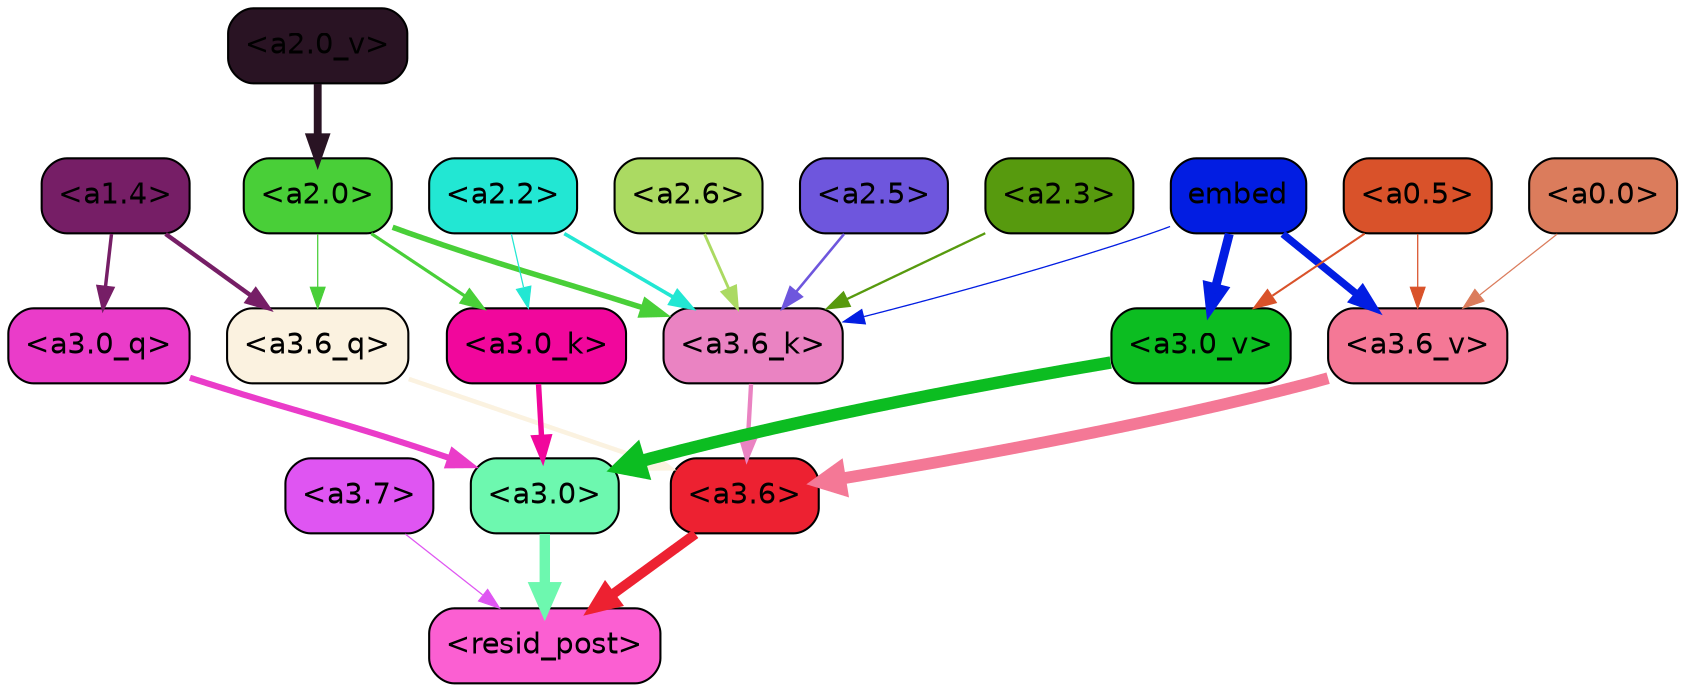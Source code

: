 strict digraph "" {
	graph [bgcolor=transparent,
		layout=dot,
		overlap=false,
		splines=true
	];
	"<a3.7>"	[color=black,
		fillcolor="#df55f2",
		fontname=Helvetica,
		shape=box,
		style="filled, rounded"];
	"<resid_post>"	[color=black,
		fillcolor="#fb5fd2",
		fontname=Helvetica,
		shape=box,
		style="filled, rounded"];
	"<a3.7>" -> "<resid_post>"	[color="#df55f2",
		penwidth=0.6];
	"<a3.6>"	[color=black,
		fillcolor="#ed2131",
		fontname=Helvetica,
		shape=box,
		style="filled, rounded"];
	"<a3.6>" -> "<resid_post>"	[color="#ed2131",
		penwidth=4.748674273490906];
	"<a3.0>"	[color=black,
		fillcolor="#6df8af",
		fontname=Helvetica,
		shape=box,
		style="filled, rounded"];
	"<a3.0>" -> "<resid_post>"	[color="#6df8af",
		penwidth=5.004031300544739];
	"<a3.6_q>"	[color=black,
		fillcolor="#fbf2e0",
		fontname=Helvetica,
		shape=box,
		style="filled, rounded"];
	"<a3.6_q>" -> "<a3.6>"	[color="#fbf2e0",
		penwidth=2.1656854450702667];
	"<a3.0_q>"	[color=black,
		fillcolor="#ea3cc9",
		fontname=Helvetica,
		shape=box,
		style="filled, rounded"];
	"<a3.0_q>" -> "<a3.0>"	[color="#ea3cc9",
		penwidth=2.95696559548378];
	"<a3.6_k>"	[color=black,
		fillcolor="#ea83c2",
		fontname=Helvetica,
		shape=box,
		style="filled, rounded"];
	"<a3.6_k>" -> "<a3.6>"	[color="#ea83c2",
		penwidth=2.086437076330185];
	"<a3.0_k>"	[color=black,
		fillcolor="#f1079c",
		fontname=Helvetica,
		shape=box,
		style="filled, rounded"];
	"<a3.0_k>" -> "<a3.0>"	[color="#f1079c",
		penwidth=2.5988530814647675];
	"<a3.6_v>"	[color=black,
		fillcolor="#f47896",
		fontname=Helvetica,
		shape=box,
		style="filled, rounded"];
	"<a3.6_v>" -> "<a3.6>"	[color="#f47896",
		penwidth=5.669987380504608];
	"<a3.0_v>"	[color=black,
		fillcolor="#0cbd21",
		fontname=Helvetica,
		shape=box,
		style="filled, rounded"];
	"<a3.0_v>" -> "<a3.0>"	[color="#0cbd21",
		penwidth=5.9515902400016785];
	"<a2.0>"	[color=black,
		fillcolor="#49cf38",
		fontname=Helvetica,
		shape=box,
		style="filled, rounded"];
	"<a2.0>" -> "<a3.6_q>"	[color="#49cf38",
		penwidth=0.6];
	"<a2.0>" -> "<a3.6_k>"	[color="#49cf38",
		penwidth=2.6423546075820923];
	"<a2.0>" -> "<a3.0_k>"	[color="#49cf38",
		penwidth=1.5482127666473389];
	"<a1.4>"	[color=black,
		fillcolor="#761e66",
		fontname=Helvetica,
		shape=box,
		style="filled, rounded"];
	"<a1.4>" -> "<a3.6_q>"	[color="#761e66",
		penwidth=2.1035547256469727];
	"<a1.4>" -> "<a3.0_q>"	[color="#761e66",
		penwidth=1.6541699171066284];
	"<a2.6>"	[color=black,
		fillcolor="#abda62",
		fontname=Helvetica,
		shape=box,
		style="filled, rounded"];
	"<a2.6>" -> "<a3.6_k>"	[color="#abda62",
		penwidth=1.3718644380569458];
	"<a2.5>"	[color=black,
		fillcolor="#6e56dd",
		fontname=Helvetica,
		shape=box,
		style="filled, rounded"];
	"<a2.5>" -> "<a3.6_k>"	[color="#6e56dd",
		penwidth=1.231603980064392];
	"<a2.3>"	[color=black,
		fillcolor="#579a0e",
		fontname=Helvetica,
		shape=box,
		style="filled, rounded"];
	"<a2.3>" -> "<a3.6_k>"	[color="#579a0e",
		penwidth=1.1117559671401978];
	"<a2.2>"	[color=black,
		fillcolor="#22e7d3",
		fontname=Helvetica,
		shape=box,
		style="filled, rounded"];
	"<a2.2>" -> "<a3.6_k>"	[color="#22e7d3",
		penwidth=1.7315057516098022];
	"<a2.2>" -> "<a3.0_k>"	[color="#22e7d3",
		penwidth=0.6];
	embed	[color=black,
		fillcolor="#021de2",
		fontname=Helvetica,
		shape=box,
		style="filled, rounded"];
	embed -> "<a3.6_k>"	[color="#021de2",
		penwidth=0.6229734420776367];
	embed -> "<a3.6_v>"	[color="#021de2",
		penwidth=3.56406831741333];
	embed -> "<a3.0_v>"	[color="#021de2",
		penwidth=4.293717980384827];
	"<a0.5>"	[color=black,
		fillcolor="#d9522a",
		fontname=Helvetica,
		shape=box,
		style="filled, rounded"];
	"<a0.5>" -> "<a3.6_v>"	[color="#d9522a",
		penwidth=0.6];
	"<a0.5>" -> "<a3.0_v>"	[color="#d9522a",
		penwidth=0.9916514158248901];
	"<a0.0>"	[color=black,
		fillcolor="#db7c5c",
		fontname=Helvetica,
		shape=box,
		style="filled, rounded"];
	"<a0.0>" -> "<a3.6_v>"	[color="#db7c5c",
		penwidth=0.6];
	"<a2.0_v>"	[color=black,
		fillcolor="#291323",
		fontname=Helvetica,
		shape=box,
		style="filled, rounded"];
	"<a2.0_v>" -> "<a2.0>"	[color="#291323",
		penwidth=3.76983106136322];
}
